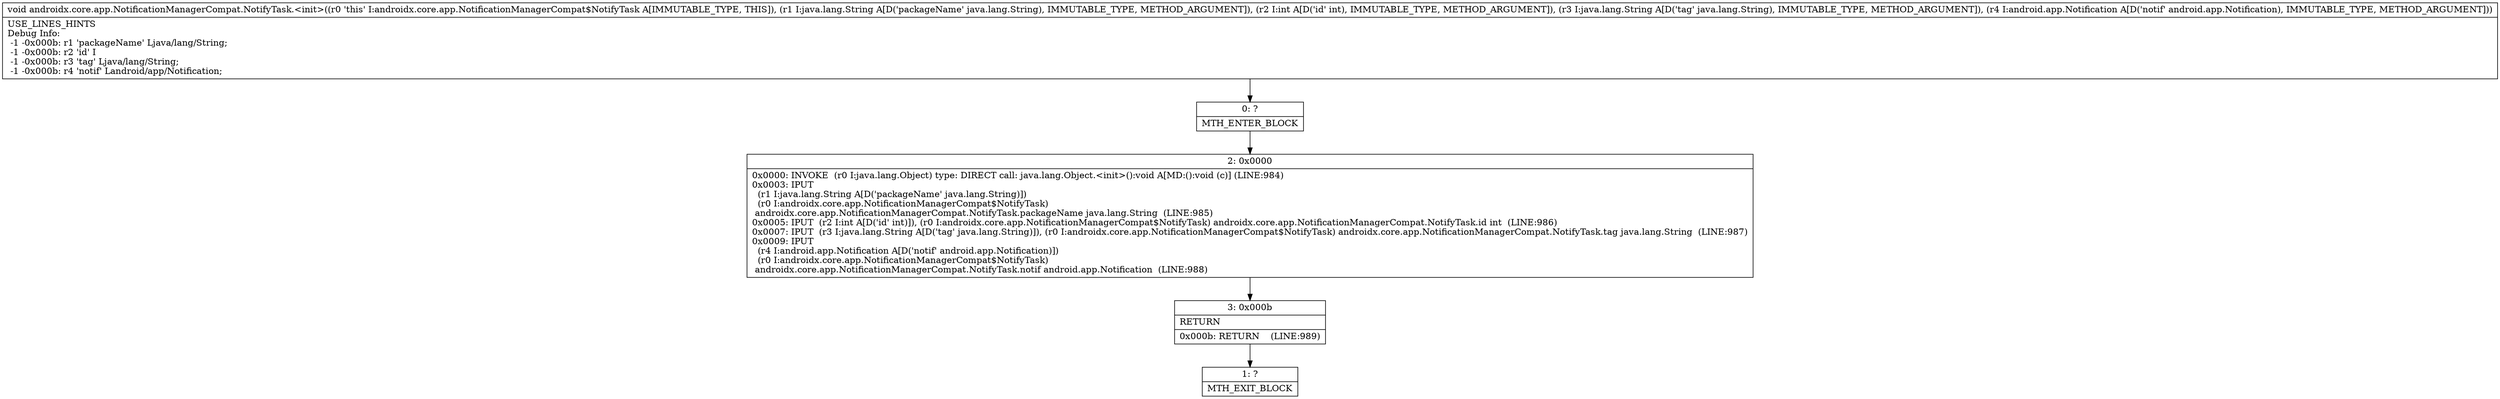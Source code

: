 digraph "CFG forandroidx.core.app.NotificationManagerCompat.NotifyTask.\<init\>(Ljava\/lang\/String;ILjava\/lang\/String;Landroid\/app\/Notification;)V" {
Node_0 [shape=record,label="{0\:\ ?|MTH_ENTER_BLOCK\l}"];
Node_2 [shape=record,label="{2\:\ 0x0000|0x0000: INVOKE  (r0 I:java.lang.Object) type: DIRECT call: java.lang.Object.\<init\>():void A[MD:():void (c)] (LINE:984)\l0x0003: IPUT  \l  (r1 I:java.lang.String A[D('packageName' java.lang.String)])\l  (r0 I:androidx.core.app.NotificationManagerCompat$NotifyTask)\l androidx.core.app.NotificationManagerCompat.NotifyTask.packageName java.lang.String  (LINE:985)\l0x0005: IPUT  (r2 I:int A[D('id' int)]), (r0 I:androidx.core.app.NotificationManagerCompat$NotifyTask) androidx.core.app.NotificationManagerCompat.NotifyTask.id int  (LINE:986)\l0x0007: IPUT  (r3 I:java.lang.String A[D('tag' java.lang.String)]), (r0 I:androidx.core.app.NotificationManagerCompat$NotifyTask) androidx.core.app.NotificationManagerCompat.NotifyTask.tag java.lang.String  (LINE:987)\l0x0009: IPUT  \l  (r4 I:android.app.Notification A[D('notif' android.app.Notification)])\l  (r0 I:androidx.core.app.NotificationManagerCompat$NotifyTask)\l androidx.core.app.NotificationManagerCompat.NotifyTask.notif android.app.Notification  (LINE:988)\l}"];
Node_3 [shape=record,label="{3\:\ 0x000b|RETURN\l|0x000b: RETURN    (LINE:989)\l}"];
Node_1 [shape=record,label="{1\:\ ?|MTH_EXIT_BLOCK\l}"];
MethodNode[shape=record,label="{void androidx.core.app.NotificationManagerCompat.NotifyTask.\<init\>((r0 'this' I:androidx.core.app.NotificationManagerCompat$NotifyTask A[IMMUTABLE_TYPE, THIS]), (r1 I:java.lang.String A[D('packageName' java.lang.String), IMMUTABLE_TYPE, METHOD_ARGUMENT]), (r2 I:int A[D('id' int), IMMUTABLE_TYPE, METHOD_ARGUMENT]), (r3 I:java.lang.String A[D('tag' java.lang.String), IMMUTABLE_TYPE, METHOD_ARGUMENT]), (r4 I:android.app.Notification A[D('notif' android.app.Notification), IMMUTABLE_TYPE, METHOD_ARGUMENT]))  | USE_LINES_HINTS\lDebug Info:\l  \-1 \-0x000b: r1 'packageName' Ljava\/lang\/String;\l  \-1 \-0x000b: r2 'id' I\l  \-1 \-0x000b: r3 'tag' Ljava\/lang\/String;\l  \-1 \-0x000b: r4 'notif' Landroid\/app\/Notification;\l}"];
MethodNode -> Node_0;Node_0 -> Node_2;
Node_2 -> Node_3;
Node_3 -> Node_1;
}

